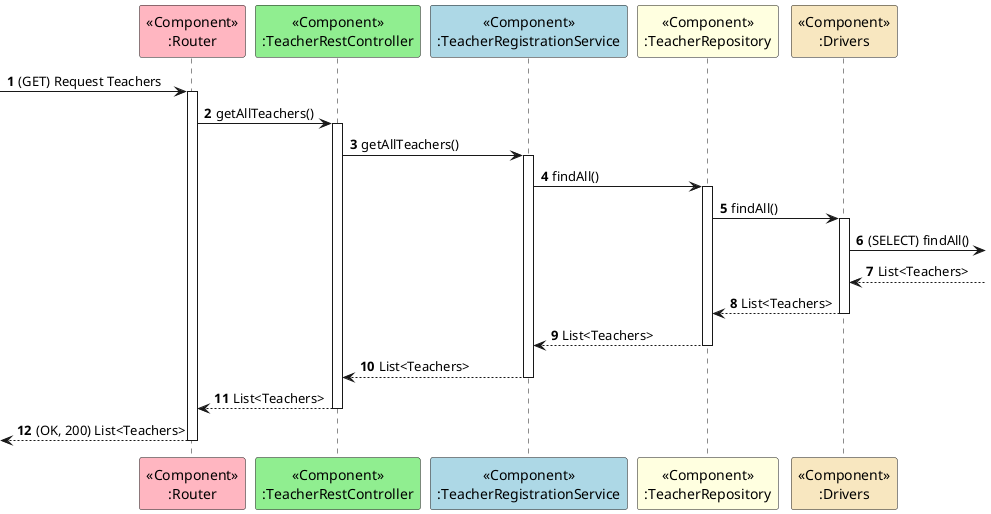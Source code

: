 @startuml

autonumber

participant "<<Component>>\n:Router" as RT #lightpink
participant "<<Component>>\n:TeacherRestController" as C #lightgreen
participant "<<Component>>\n:TeacherRegistrationService" as S #lightblue
participant "<<Component>>\n:TeacherRepository" as R #lightyellow
participant "<<Component>>\n:Drivers" as Drivers #strategy

-> RT ++: (GET) Request Teachers
RT -> C ++: getAllTeachers()
C -> S ++: getAllTeachers()
S -> R ++: findAll()
R -> Drivers ++: findAll()
Drivers -> : (SELECT) findAll()
Drivers <-- : List<Teachers>
Drivers --> R --: List<Teachers>
R --> S --: List<Teachers>
S --> C --: List<Teachers>
C --> RT --: List<Teachers>
<-- RT --: (OK, 200) List<Teachers>

@enduml